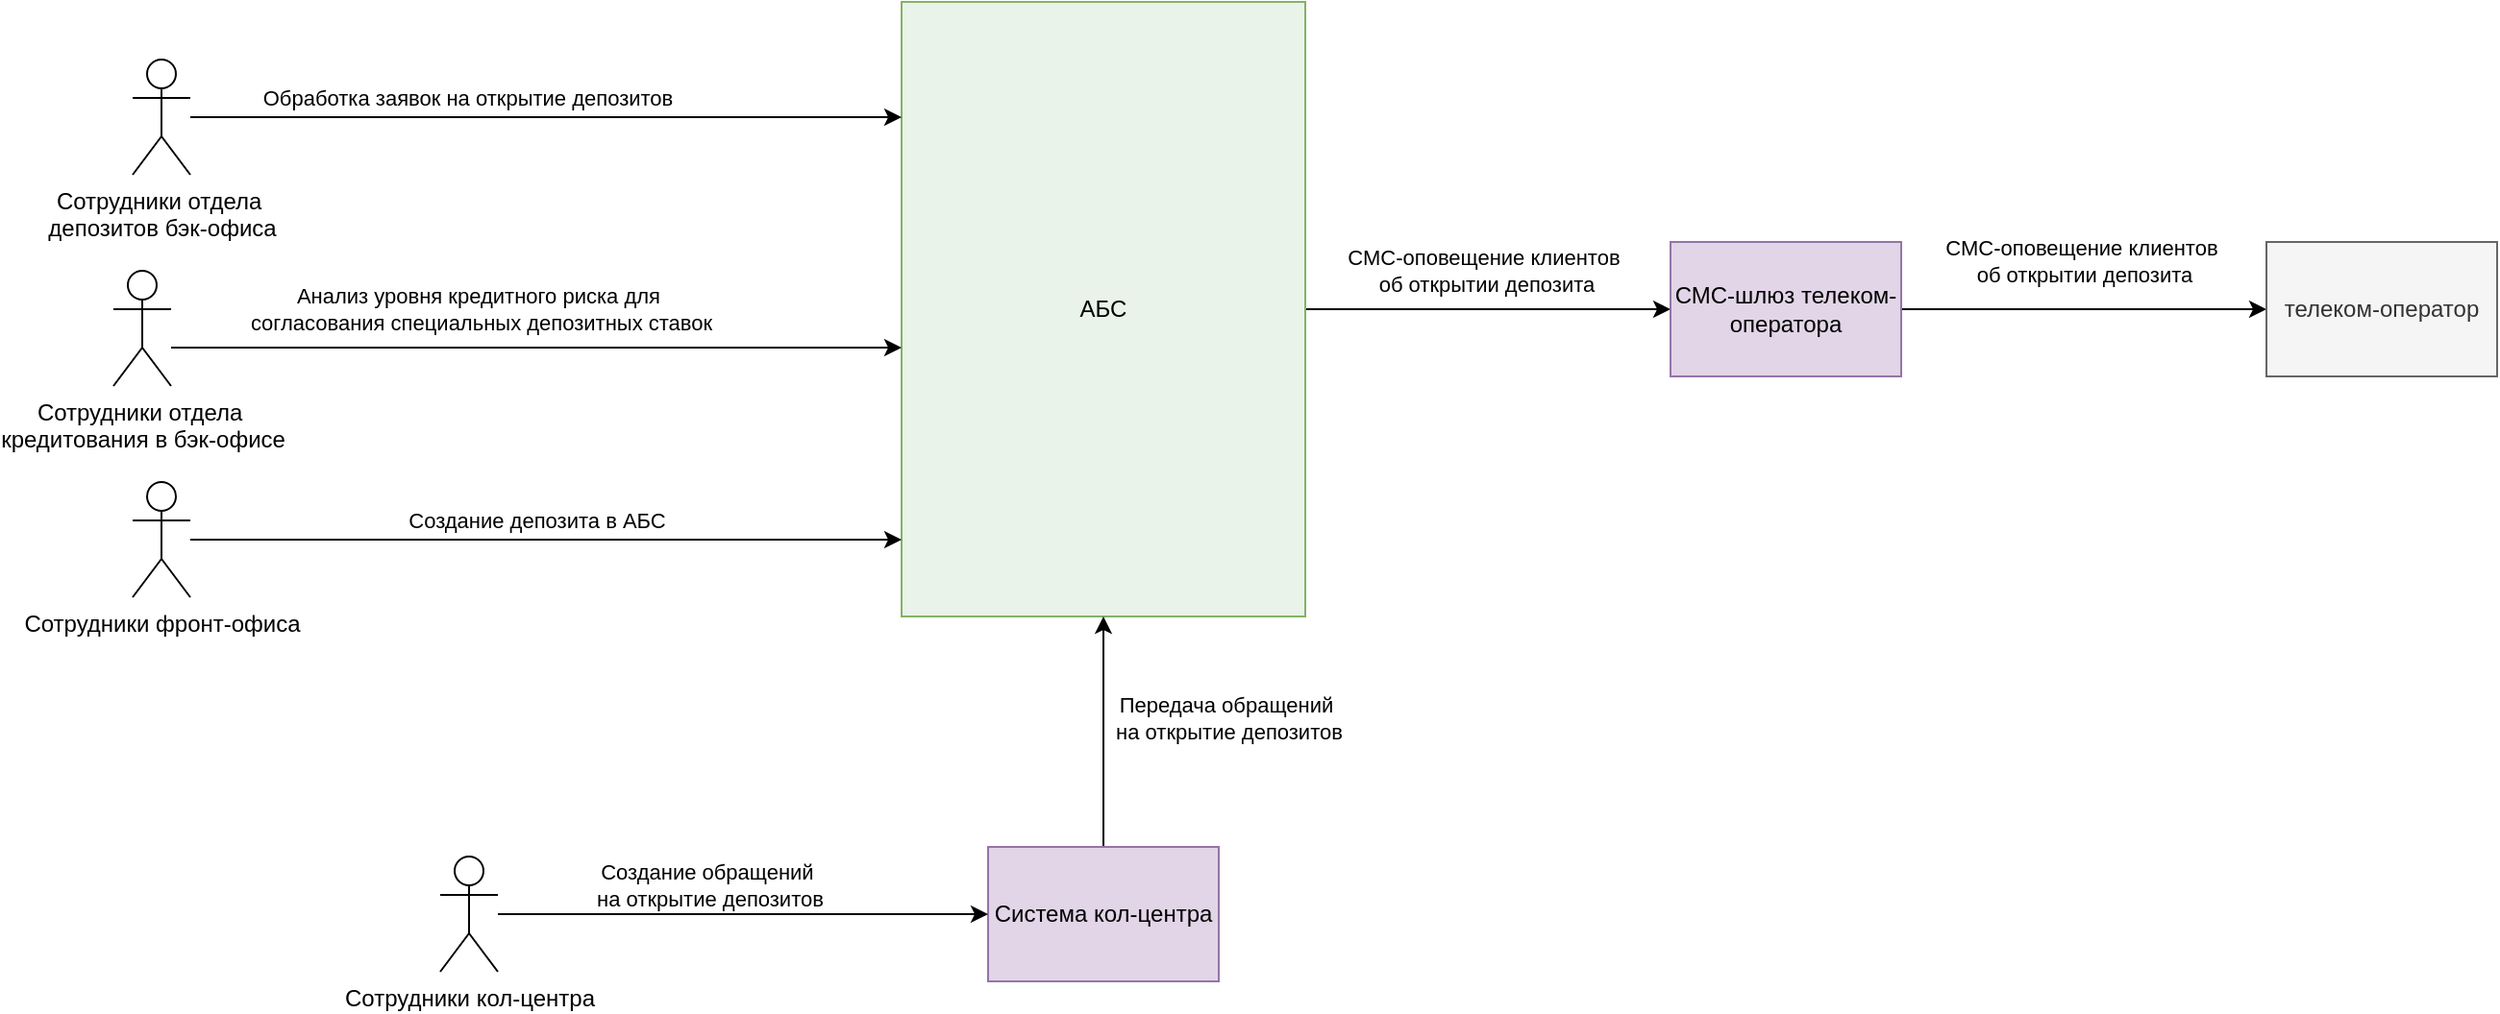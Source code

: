 <mxfile version="24.5.3" type="device">
  <diagram name="Page-1" id="NXtn5NWAt9A9GzLUvKJt">
    <mxGraphModel dx="2312" dy="1171" grid="1" gridSize="10" guides="1" tooltips="1" connect="1" arrows="1" fold="1" page="1" pageScale="1" pageWidth="827" pageHeight="1169" math="0" shadow="0">
      <root>
        <mxCell id="0" />
        <mxCell id="1" parent="0" />
        <mxCell id="sKkuBAV3zZl49Jjkees--21" value="" style="edgeStyle=orthogonalEdgeStyle;rounded=0;orthogonalLoop=1;jettySize=auto;html=1;" edge="1" parent="1" source="quluALVd1v3folgSFrMa-13" target="sKkuBAV3zZl49Jjkees--19">
          <mxGeometry relative="1" as="geometry">
            <mxPoint x="500" y="365" as="targetPoint" />
          </mxGeometry>
        </mxCell>
        <mxCell id="sKkuBAV3zZl49Jjkees--22" value="СМС-оповещение клиентов&amp;nbsp;&lt;div&gt;об открытии депозита&lt;/div&gt;" style="edgeLabel;html=1;align=center;verticalAlign=middle;resizable=0;points=[];" vertex="1" connectable="0" parent="sKkuBAV3zZl49Jjkees--21">
          <mxGeometry x="0.167" y="4" relative="1" as="geometry">
            <mxPoint x="-17" y="-16" as="offset" />
          </mxGeometry>
        </mxCell>
        <mxCell id="quluALVd1v3folgSFrMa-13" value="АБС" style="rounded=0;whiteSpace=wrap;html=1;fillColor=#d5e8d4;strokeColor=#82b366;fillOpacity=50;" parent="1" vertex="1">
          <mxGeometry x="210" y="110" width="210" height="320" as="geometry" />
        </mxCell>
        <mxCell id="sKkuBAV3zZl49Jjkees--15" value="" style="edgeStyle=orthogonalEdgeStyle;rounded=0;orthogonalLoop=1;jettySize=auto;html=1;" edge="1" parent="1" source="quluALVd1v3folgSFrMa-14" target="quluALVd1v3folgSFrMa-13">
          <mxGeometry relative="1" as="geometry">
            <mxPoint x="270" y="470" as="targetPoint" />
          </mxGeometry>
        </mxCell>
        <mxCell id="sKkuBAV3zZl49Jjkees--16" value="Передача обращений&amp;nbsp;&lt;div&gt;на открытие депозитов&lt;/div&gt;" style="edgeLabel;html=1;align=center;verticalAlign=middle;resizable=0;points=[];" vertex="1" connectable="0" parent="sKkuBAV3zZl49Jjkees--15">
          <mxGeometry x="0.129" y="2" relative="1" as="geometry">
            <mxPoint x="67" as="offset" />
          </mxGeometry>
        </mxCell>
        <mxCell id="quluALVd1v3folgSFrMa-14" value="Система кол-центра" style="rounded=0;whiteSpace=wrap;html=1;fillColor=#e1d5e7;strokeColor=#9673a6;" parent="1" vertex="1">
          <mxGeometry x="255" y="550" width="120" height="70" as="geometry" />
        </mxCell>
        <mxCell id="sKkuBAV3zZl49Jjkees--3" value="" style="edgeStyle=orthogonalEdgeStyle;rounded=0;orthogonalLoop=1;jettySize=auto;html=1;" edge="1" parent="1" source="sKkuBAV3zZl49Jjkees--1" target="quluALVd1v3folgSFrMa-13">
          <mxGeometry relative="1" as="geometry">
            <mxPoint x="210" y="410" as="targetPoint" />
            <Array as="points">
              <mxPoint x="120" y="390" />
              <mxPoint x="120" y="390" />
            </Array>
          </mxGeometry>
        </mxCell>
        <mxCell id="sKkuBAV3zZl49Jjkees--4" value="Создание депозита в АБС" style="edgeLabel;html=1;align=center;verticalAlign=middle;resizable=0;points=[];" vertex="1" connectable="0" parent="sKkuBAV3zZl49Jjkees--3">
          <mxGeometry x="0.724" y="2" relative="1" as="geometry">
            <mxPoint x="-139" y="-8" as="offset" />
          </mxGeometry>
        </mxCell>
        <mxCell id="sKkuBAV3zZl49Jjkees--1" value="Сотрудники фронт-офиса" style="shape=umlActor;verticalLabelPosition=bottom;verticalAlign=top;html=1;outlineConnect=0;" vertex="1" parent="1">
          <mxGeometry x="-190" y="360" width="30" height="60" as="geometry" />
        </mxCell>
        <mxCell id="sKkuBAV3zZl49Jjkees--7" value="" style="edgeStyle=orthogonalEdgeStyle;rounded=0;orthogonalLoop=1;jettySize=auto;html=1;" edge="1" parent="1" source="sKkuBAV3zZl49Jjkees--5" target="quluALVd1v3folgSFrMa-14">
          <mxGeometry relative="1" as="geometry">
            <mxPoint x="35.0" y="535.0" as="targetPoint" />
            <Array as="points" />
          </mxGeometry>
        </mxCell>
        <mxCell id="sKkuBAV3zZl49Jjkees--13" value="Создание обращений&amp;nbsp;&lt;div&gt;на открытие депозитов&lt;/div&gt;" style="edgeLabel;html=1;align=center;verticalAlign=middle;resizable=0;points=[];" vertex="1" connectable="0" parent="sKkuBAV3zZl49Jjkees--7">
          <mxGeometry x="-0.141" y="3" relative="1" as="geometry">
            <mxPoint y="-12" as="offset" />
          </mxGeometry>
        </mxCell>
        <mxCell id="sKkuBAV3zZl49Jjkees--5" value="Сотрудники кол-центра" style="shape=umlActor;verticalLabelPosition=bottom;verticalAlign=top;html=1;outlineConnect=0;" vertex="1" parent="1">
          <mxGeometry x="-30" y="555" width="30" height="60" as="geometry" />
        </mxCell>
        <mxCell id="sKkuBAV3zZl49Jjkees--12" value="" style="edgeStyle=orthogonalEdgeStyle;rounded=0;orthogonalLoop=1;jettySize=auto;html=1;" edge="1" parent="1" source="sKkuBAV3zZl49Jjkees--10">
          <mxGeometry relative="1" as="geometry">
            <mxPoint x="210" y="170" as="targetPoint" />
            <Array as="points">
              <mxPoint x="120" y="170" />
              <mxPoint x="120" y="170" />
            </Array>
          </mxGeometry>
        </mxCell>
        <mxCell id="sKkuBAV3zZl49Jjkees--18" value="Обработка заявок на открытие депозитов" style="edgeLabel;html=1;align=center;verticalAlign=middle;resizable=0;points=[];" vertex="1" connectable="0" parent="sKkuBAV3zZl49Jjkees--12">
          <mxGeometry x="-0.601" y="3" relative="1" as="geometry">
            <mxPoint x="70" y="-7" as="offset" />
          </mxGeometry>
        </mxCell>
        <mxCell id="sKkuBAV3zZl49Jjkees--10" value="Сотрудники отдела&amp;nbsp;&lt;div&gt;депозитов бэк-офиса&lt;/div&gt;" style="shape=umlActor;verticalLabelPosition=bottom;verticalAlign=top;html=1;outlineConnect=0;" vertex="1" parent="1">
          <mxGeometry x="-190" y="140" width="30" height="60" as="geometry" />
        </mxCell>
        <mxCell id="sKkuBAV3zZl49Jjkees--24" value="" style="edgeStyle=orthogonalEdgeStyle;rounded=0;orthogonalLoop=1;jettySize=auto;html=1;" edge="1" parent="1" source="sKkuBAV3zZl49Jjkees--19" target="sKkuBAV3zZl49Jjkees--23">
          <mxGeometry relative="1" as="geometry" />
        </mxCell>
        <mxCell id="sKkuBAV3zZl49Jjkees--25" value="СМС-оповещение клиентов&amp;nbsp;&lt;div&gt;об открытии депозита&lt;/div&gt;" style="edgeLabel;html=1;align=center;verticalAlign=middle;resizable=0;points=[];" vertex="1" connectable="0" parent="sKkuBAV3zZl49Jjkees--24">
          <mxGeometry x="-0.006" y="-1" relative="1" as="geometry">
            <mxPoint y="-26" as="offset" />
          </mxGeometry>
        </mxCell>
        <mxCell id="sKkuBAV3zZl49Jjkees--19" value="СМС-шлюз телеком-оператора" style="rounded=0;whiteSpace=wrap;html=1;fillColor=#e1d5e7;strokeColor=#9673a6;" vertex="1" parent="1">
          <mxGeometry x="610" y="235" width="120" height="70" as="geometry" />
        </mxCell>
        <mxCell id="sKkuBAV3zZl49Jjkees--23" value="телеком-оператор" style="rounded=0;whiteSpace=wrap;html=1;fillColor=#f5f5f5;strokeColor=#666666;fontColor=#333333;" vertex="1" parent="1">
          <mxGeometry x="920" y="235" width="120" height="70" as="geometry" />
        </mxCell>
        <mxCell id="sKkuBAV3zZl49Jjkees--28" value="" style="edgeStyle=orthogonalEdgeStyle;rounded=0;orthogonalLoop=1;jettySize=auto;html=1;" edge="1" parent="1" source="sKkuBAV3zZl49Jjkees--26">
          <mxGeometry relative="1" as="geometry">
            <mxPoint x="210" y="290" as="targetPoint" />
            <Array as="points">
              <mxPoint x="70" y="290" />
              <mxPoint x="70" y="290" />
            </Array>
          </mxGeometry>
        </mxCell>
        <mxCell id="sKkuBAV3zZl49Jjkees--29" value="Анализ уровня кредитного риска для&amp;nbsp;&lt;div&gt;согласования специальных депозитных ставок&lt;/div&gt;" style="edgeLabel;html=1;align=center;verticalAlign=middle;resizable=0;points=[];" vertex="1" connectable="0" parent="sKkuBAV3zZl49Jjkees--28">
          <mxGeometry x="-0.545" y="-2" relative="1" as="geometry">
            <mxPoint x="74" y="-22" as="offset" />
          </mxGeometry>
        </mxCell>
        <mxCell id="sKkuBAV3zZl49Jjkees--26" value="Сотрудники отдела&amp;nbsp;&lt;div&gt;кредитования в бэк-офисе&lt;/div&gt;" style="shape=umlActor;verticalLabelPosition=bottom;verticalAlign=top;html=1;outlineConnect=0;" vertex="1" parent="1">
          <mxGeometry x="-200" y="250" width="30" height="60" as="geometry" />
        </mxCell>
      </root>
    </mxGraphModel>
  </diagram>
</mxfile>

